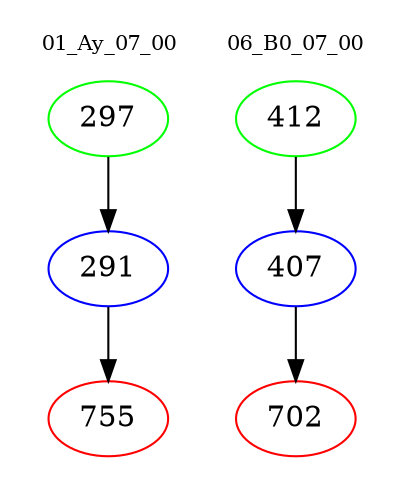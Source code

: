 digraph{
subgraph cluster_0 {
color = white
label = "01_Ay_07_00";
fontsize=10;
T0_297 [label="297", color="green"]
T0_297 -> T0_291 [color="black"]
T0_291 [label="291", color="blue"]
T0_291 -> T0_755 [color="black"]
T0_755 [label="755", color="red"]
}
subgraph cluster_1 {
color = white
label = "06_B0_07_00";
fontsize=10;
T1_412 [label="412", color="green"]
T1_412 -> T1_407 [color="black"]
T1_407 [label="407", color="blue"]
T1_407 -> T1_702 [color="black"]
T1_702 [label="702", color="red"]
}
}
